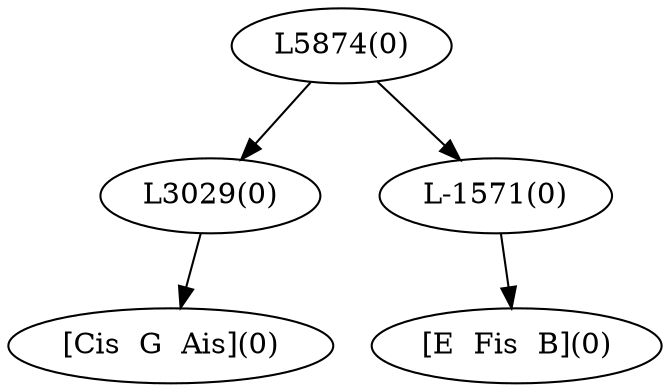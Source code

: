 digraph sample{
"L3029(0)"->"[Cis  G  Ais](0)"
"L-1571(0)"->"[E  Fis  B](0)"
"L5874(0)"->"L3029(0)"
"L5874(0)"->"L-1571(0)"
{rank = min; "L5874(0)"}
{rank = same; "L3029(0)"; "L-1571(0)";}
{rank = max; "[Cis  G  Ais](0)"; "[E  Fis  B](0)";}
}